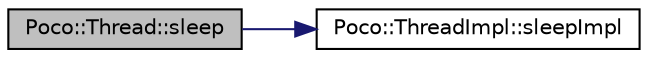digraph "Poco::Thread::sleep"
{
 // LATEX_PDF_SIZE
  edge [fontname="Helvetica",fontsize="10",labelfontname="Helvetica",labelfontsize="10"];
  node [fontname="Helvetica",fontsize="10",shape=record];
  rankdir="LR";
  Node1 [label="Poco::Thread::sleep",height=0.2,width=0.4,color="black", fillcolor="grey75", style="filled", fontcolor="black",tooltip=" "];
  Node1 -> Node2 [color="midnightblue",fontsize="10",style="solid",fontname="Helvetica"];
  Node2 [label="Poco::ThreadImpl::sleepImpl",height=0.2,width=0.4,color="black", fillcolor="white", style="filled",URL="$classPoco_1_1ThreadImpl.html#a80f1b8f1419ee2eaed7942ed132b2f47",tooltip=" "];
}
